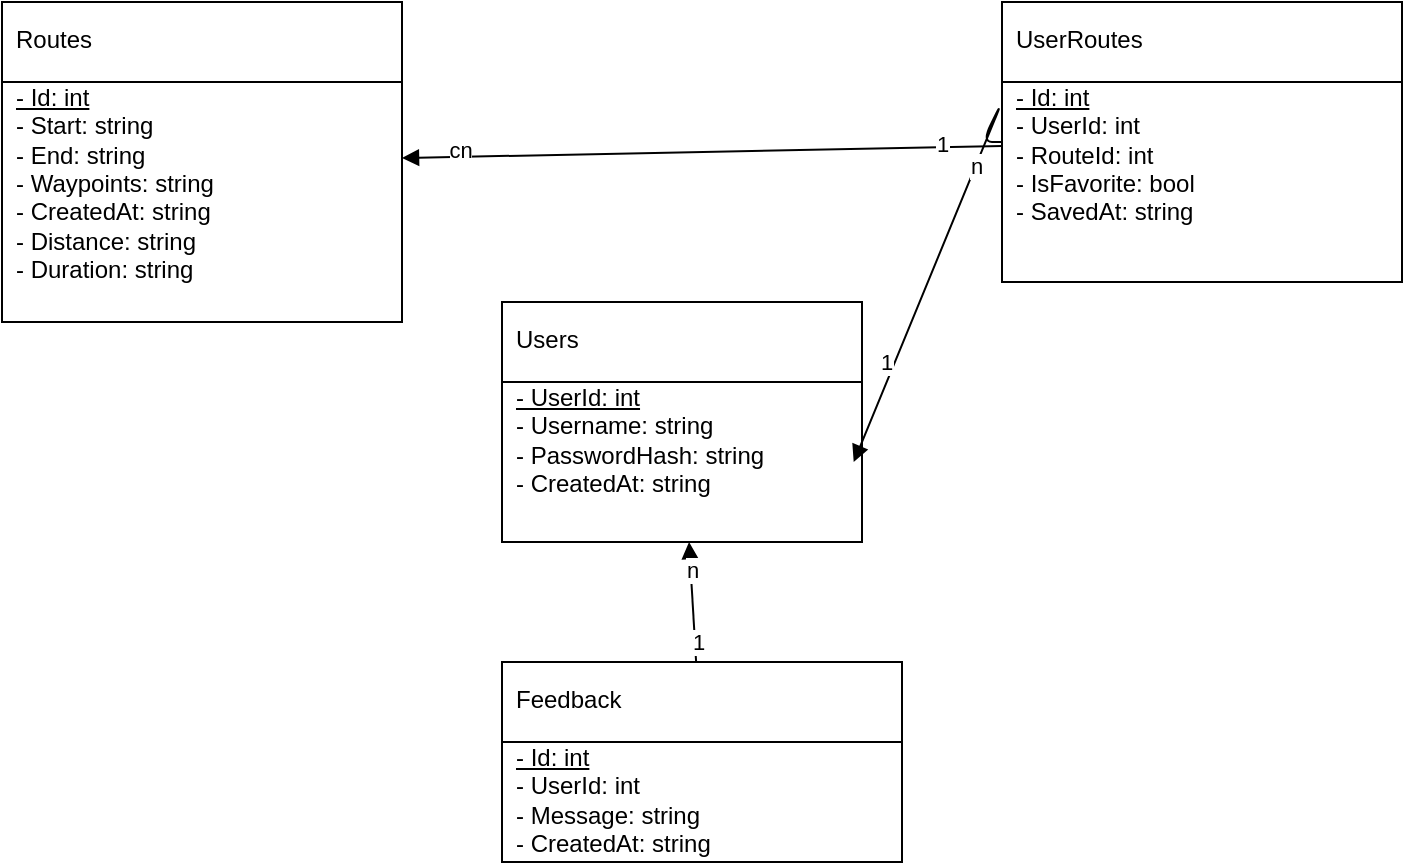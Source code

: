 <mxfile version="27.1.4">
  <diagram name="Helveticride UML" id="uml-fixed">
    <mxGraphModel dx="735" dy="465" grid="1" gridSize="10" guides="1" tooltips="1" connect="1" arrows="1" fold="1" page="1" pageScale="1" pageWidth="827" pageHeight="1169" math="0" shadow="0">
      <root>
        <mxCell id="0" />
        <mxCell id="1" parent="0" />
        <mxCell id="users" value="" style="shape=swimlane;whiteSpace=wrap;html=1;" parent="1" vertex="1">
          <mxGeometry x="400" y="300" width="180" height="120" as="geometry" />
        </mxCell>
        <mxCell id="usersText" value="Users&lt;br&gt;&lt;br&gt;&lt;div&gt;&lt;u&gt;- UserId: int&lt;/u&gt;&lt;br&gt;- Username: string&lt;br&gt;- PasswordHash: string&lt;br&gt;- CreatedAt: string&lt;/div&gt;" style="text;html=1;strokeColor=none;fillColor=none;align=left;verticalAlign=top;" parent="users" vertex="1">
          <mxGeometry x="5" y="5" width="170" height="110" as="geometry" />
        </mxCell>
        <mxCell id="routes" value="" style="shape=swimlane;whiteSpace=wrap;html=1;" parent="1" vertex="1">
          <mxGeometry x="150" y="150" width="200" height="160" as="geometry" />
        </mxCell>
        <mxCell id="routesText" value="Routes&lt;div&gt;&lt;br&gt;&lt;u&gt;- Id: int&lt;/u&gt;&lt;br&gt;- Start: string&lt;br&gt;- End: string&lt;br&gt;- Waypoints: string&lt;br&gt;- CreatedAt: string&lt;br&gt;- Distance: string&lt;br&gt;- Duration: string&lt;/div&gt;" style="text;html=1;strokeColor=none;fillColor=none;align=left;verticalAlign=top;" parent="routes" vertex="1">
          <mxGeometry x="5" y="5" width="190" height="150" as="geometry" />
        </mxCell>
        <mxCell id="userRoutes" value="" style="shape=swimlane;whiteSpace=wrap;html=1;" parent="1" vertex="1">
          <mxGeometry x="650" y="150" width="200" height="140" as="geometry" />
        </mxCell>
        <mxCell id="userRoutesText" value="UserRoutes&lt;div&gt;&lt;br&gt;&lt;/div&gt;&lt;div&gt;&lt;u&gt;- Id: int&lt;br&gt;&lt;/u&gt;- UserId: int&lt;br&gt;- RouteId: int&lt;br&gt;- IsFavorite: bool&lt;br&gt;- SavedAt: string&lt;/div&gt;" style="text;html=1;strokeColor=none;fillColor=none;align=left;verticalAlign=top;" parent="userRoutes" vertex="1">
          <mxGeometry x="5" y="5" width="190" height="130" as="geometry" />
        </mxCell>
        <mxCell id="feedback" value="" style="shape=swimlane;whiteSpace=wrap;html=1;" parent="1" vertex="1">
          <mxGeometry x="400" y="480" width="200" height="100" as="geometry" />
        </mxCell>
        <mxCell id="feedbackText" value="Feedback&lt;div&gt;&lt;br&gt;&lt;u&gt;- Id: int&lt;/u&gt;&lt;br&gt;- UserId: int&lt;br&gt;- Message: string&lt;br&gt;- CreatedAt: string&lt;/div&gt;" style="text;html=1;strokeColor=none;fillColor=none;align=left;verticalAlign=top;" parent="feedback" vertex="1">
          <mxGeometry x="5" y="5" width="190" height="90" as="geometry" />
        </mxCell>
        <mxCell id="r1" style="endArrow=block;html=1;entryX=1.005;entryY=0.682;entryDx=0;entryDy=0;entryPerimeter=0;" parent="1" source="userRoutes" target="usersText" edge="1">
          <mxGeometry relative="1" as="geometry">
            <Array as="points">
              <mxPoint x="640" y="220" />
              <mxPoint x="650" y="200" />
            </Array>
          </mxGeometry>
        </mxCell>
        <mxCell id="WwpXg4irI16vnyo3yLrZ-1" value="1" style="edgeLabel;html=1;align=center;verticalAlign=middle;resizable=0;points=[];" vertex="1" connectable="0" parent="r1">
          <mxGeometry x="0.536" y="-4" relative="1" as="geometry">
            <mxPoint as="offset" />
          </mxGeometry>
        </mxCell>
        <mxCell id="r2" style="endArrow=block;html=1;" parent="1" source="userRoutes" target="routes" edge="1">
          <mxGeometry relative="1" as="geometry" />
        </mxCell>
        <mxCell id="WwpXg4irI16vnyo3yLrZ-2" value="n" style="edgeLabel;html=1;align=center;verticalAlign=middle;resizable=0;points=[];" vertex="1" connectable="0" parent="r2">
          <mxGeometry x="-0.914" y="9" relative="1" as="geometry">
            <mxPoint as="offset" />
          </mxGeometry>
        </mxCell>
        <mxCell id="WwpXg4irI16vnyo3yLrZ-7" value="cn" style="edgeLabel;html=1;align=center;verticalAlign=middle;resizable=0;points=[];" vertex="1" connectable="0" parent="r2">
          <mxGeometry x="0.805" y="-4" relative="1" as="geometry">
            <mxPoint as="offset" />
          </mxGeometry>
        </mxCell>
        <mxCell id="WwpXg4irI16vnyo3yLrZ-8" value="1" style="edgeLabel;html=1;align=center;verticalAlign=middle;resizable=0;points=[];" vertex="1" connectable="0" parent="r2">
          <mxGeometry x="-0.8" y="-2" relative="1" as="geometry">
            <mxPoint as="offset" />
          </mxGeometry>
        </mxCell>
        <mxCell id="r3" style="endArrow=block;html=1;" parent="1" source="feedback" target="users" edge="1">
          <mxGeometry relative="1" as="geometry" />
        </mxCell>
        <mxCell id="WwpXg4irI16vnyo3yLrZ-5" value="n" style="edgeLabel;html=1;align=center;verticalAlign=middle;resizable=0;points=[];" vertex="1" connectable="0" parent="r3">
          <mxGeometry x="0.538" relative="1" as="geometry">
            <mxPoint as="offset" />
          </mxGeometry>
        </mxCell>
        <mxCell id="WwpXg4irI16vnyo3yLrZ-6" value="1" style="edgeLabel;html=1;align=center;verticalAlign=middle;resizable=0;points=[];" vertex="1" connectable="0" parent="r3">
          <mxGeometry x="-0.652" y="-1" relative="1" as="geometry">
            <mxPoint as="offset" />
          </mxGeometry>
        </mxCell>
      </root>
    </mxGraphModel>
  </diagram>
</mxfile>
